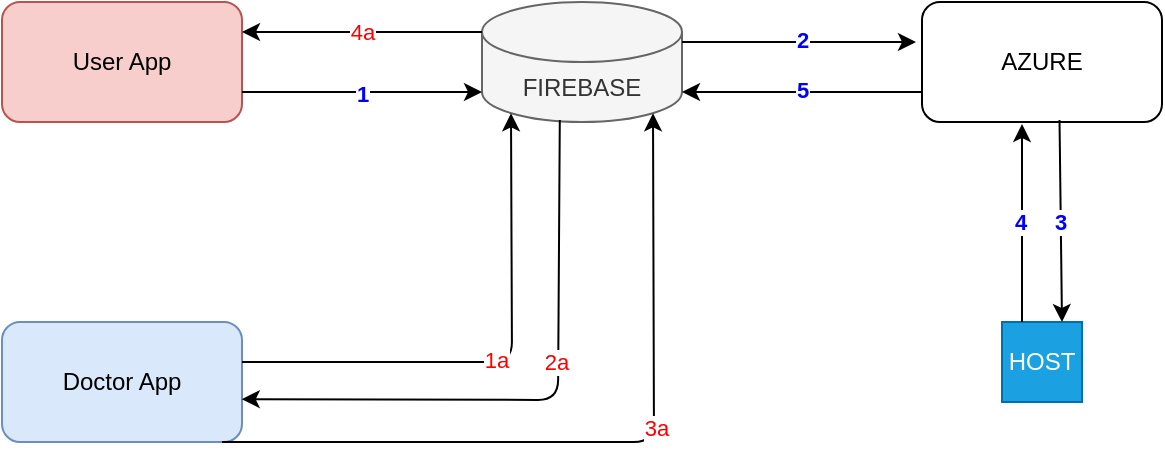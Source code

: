 <mxfile version="14.0.1" type="github">
  <diagram name="Page-1" id="74e2e168-ea6b-b213-b513-2b3c1d86103e">
    <mxGraphModel dx="691" dy="328" grid="1" gridSize="10" guides="1" tooltips="1" connect="1" arrows="1" fold="1" page="1" pageScale="1" pageWidth="1100" pageHeight="850" background="#ffffff" math="0" shadow="0">
      <root>
        <mxCell id="0" />
        <mxCell id="1" parent="0" />
        <mxCell id="FW9I8L5LxnXVMnfKkHWp-1" value="User App" style="rounded=1;whiteSpace=wrap;html=1;fillColor=#f8cecc;strokeColor=#b85450;" vertex="1" parent="1">
          <mxGeometry x="80" y="140" width="120" height="60" as="geometry" />
        </mxCell>
        <mxCell id="FW9I8L5LxnXVMnfKkHWp-2" value="FIREBASE" style="shape=cylinder3;whiteSpace=wrap;html=1;boundedLbl=1;backgroundOutline=1;size=15;fillColor=#f5f5f5;strokeColor=#666666;fontColor=#333333;" vertex="1" parent="1">
          <mxGeometry x="320" y="140" width="100" height="60" as="geometry" />
        </mxCell>
        <mxCell id="FW9I8L5LxnXVMnfKkHWp-3" value="AZURE" style="rounded=1;whiteSpace=wrap;html=1;" vertex="1" parent="1">
          <mxGeometry x="540" y="140" width="120" height="60" as="geometry" />
        </mxCell>
        <mxCell id="FW9I8L5LxnXVMnfKkHWp-4" value="HOST" style="whiteSpace=wrap;html=1;aspect=fixed;fillColor=#1ba1e2;strokeColor=#006EAF;fontColor=#ffffff;" vertex="1" parent="1">
          <mxGeometry x="580" y="300" width="40" height="40" as="geometry" />
        </mxCell>
        <mxCell id="FW9I8L5LxnXVMnfKkHWp-5" value="Doctor App" style="rounded=1;whiteSpace=wrap;html=1;fillColor=#dae8fc;strokeColor=#6c8ebf;" vertex="1" parent="1">
          <mxGeometry x="80" y="300" width="120" height="60" as="geometry" />
        </mxCell>
        <mxCell id="FW9I8L5LxnXVMnfKkHWp-6" value="" style="endArrow=classic;html=1;exitX=1;exitY=0.75;exitDx=0;exitDy=0;entryX=0;entryY=1;entryDx=0;entryDy=-15;entryPerimeter=0;" edge="1" parent="1" source="FW9I8L5LxnXVMnfKkHWp-1" target="FW9I8L5LxnXVMnfKkHWp-2">
          <mxGeometry width="50" height="50" relative="1" as="geometry">
            <mxPoint x="200" y="160" as="sourcePoint" />
            <mxPoint x="320" y="160" as="targetPoint" />
          </mxGeometry>
        </mxCell>
        <mxCell id="FW9I8L5LxnXVMnfKkHWp-15" value="1" style="edgeLabel;html=1;align=center;verticalAlign=middle;resizable=0;points=[];fontStyle=1;fontColor=#0000FF;" vertex="1" connectable="0" parent="FW9I8L5LxnXVMnfKkHWp-6">
          <mxGeometry x="-0.176" y="-1" relative="1" as="geometry">
            <mxPoint x="10.29" as="offset" />
          </mxGeometry>
        </mxCell>
        <mxCell id="FW9I8L5LxnXVMnfKkHWp-7" value="" style="endArrow=classic;html=1;" edge="1" parent="1">
          <mxGeometry width="50" height="50" relative="1" as="geometry">
            <mxPoint x="420" y="160" as="sourcePoint" />
            <mxPoint x="537" y="160" as="targetPoint" />
          </mxGeometry>
        </mxCell>
        <mxCell id="FW9I8L5LxnXVMnfKkHWp-16" value="2" style="edgeLabel;html=1;align=center;verticalAlign=middle;resizable=0;points=[];fontStyle=1;fontColor=#0000FF;" vertex="1" connectable="0" parent="FW9I8L5LxnXVMnfKkHWp-7">
          <mxGeometry x="-0.145" y="1" relative="1" as="geometry">
            <mxPoint x="9.71" as="offset" />
          </mxGeometry>
        </mxCell>
        <mxCell id="FW9I8L5LxnXVMnfKkHWp-8" value="" style="endArrow=classic;html=1;entryX=0.75;entryY=0;entryDx=0;entryDy=0;exitX=0.573;exitY=0.984;exitDx=0;exitDy=0;exitPerimeter=0;" edge="1" parent="1" source="FW9I8L5LxnXVMnfKkHWp-3" target="FW9I8L5LxnXVMnfKkHWp-4">
          <mxGeometry width="50" height="50" relative="1" as="geometry">
            <mxPoint x="615" y="203" as="sourcePoint" />
            <mxPoint x="570" y="270" as="targetPoint" />
          </mxGeometry>
        </mxCell>
        <mxCell id="FW9I8L5LxnXVMnfKkHWp-17" value="3" style="edgeLabel;html=1;align=center;verticalAlign=middle;resizable=0;points=[];fontStyle=1;fontColor=#0000FF;" vertex="1" connectable="0" parent="FW9I8L5LxnXVMnfKkHWp-8">
          <mxGeometry x="-0.214" relative="1" as="geometry">
            <mxPoint y="11.53" as="offset" />
          </mxGeometry>
        </mxCell>
        <mxCell id="FW9I8L5LxnXVMnfKkHWp-9" value="" style="endArrow=classic;html=1;exitX=0.25;exitY=0;exitDx=0;exitDy=0;" edge="1" parent="1" source="FW9I8L5LxnXVMnfKkHWp-4">
          <mxGeometry width="50" height="50" relative="1" as="geometry">
            <mxPoint x="520" y="320" as="sourcePoint" />
            <mxPoint x="590" y="201" as="targetPoint" />
          </mxGeometry>
        </mxCell>
        <mxCell id="FW9I8L5LxnXVMnfKkHWp-18" value="4" style="edgeLabel;html=1;align=center;verticalAlign=middle;resizable=0;points=[];fontStyle=1;fontColor=#0000FF;" vertex="1" connectable="0" parent="FW9I8L5LxnXVMnfKkHWp-9">
          <mxGeometry x="0.18" y="1" relative="1" as="geometry">
            <mxPoint y="8.29" as="offset" />
          </mxGeometry>
        </mxCell>
        <mxCell id="FW9I8L5LxnXVMnfKkHWp-10" value="" style="endArrow=classic;html=1;entryX=0.145;entryY=1;entryDx=0;entryDy=-4.35;entryPerimeter=0;" edge="1" parent="1" target="FW9I8L5LxnXVMnfKkHWp-2">
          <mxGeometry width="50" height="50" relative="1" as="geometry">
            <mxPoint x="200" y="320" as="sourcePoint" />
            <mxPoint x="250" y="270" as="targetPoint" />
            <Array as="points">
              <mxPoint x="335" y="320" />
            </Array>
          </mxGeometry>
        </mxCell>
        <mxCell id="FW9I8L5LxnXVMnfKkHWp-20" value="1a" style="edgeLabel;html=1;align=center;verticalAlign=middle;resizable=0;points=[];fontColor=#FF0000;" vertex="1" connectable="0" parent="FW9I8L5LxnXVMnfKkHWp-10">
          <mxGeometry x="-0.024" y="1" relative="1" as="geometry">
            <mxPoint as="offset" />
          </mxGeometry>
        </mxCell>
        <mxCell id="FW9I8L5LxnXVMnfKkHWp-11" value="" style="endArrow=classic;html=1;entryX=0.999;entryY=0.643;entryDx=0;entryDy=0;entryPerimeter=0;exitX=0.389;exitY=0.984;exitDx=0;exitDy=0;exitPerimeter=0;" edge="1" parent="1" source="FW9I8L5LxnXVMnfKkHWp-2" target="FW9I8L5LxnXVMnfKkHWp-5">
          <mxGeometry width="50" height="50" relative="1" as="geometry">
            <mxPoint x="358" y="204" as="sourcePoint" />
            <mxPoint x="570" y="270" as="targetPoint" />
            <Array as="points">
              <mxPoint x="358" y="339" />
            </Array>
          </mxGeometry>
        </mxCell>
        <mxCell id="FW9I8L5LxnXVMnfKkHWp-21" value="2a" style="edgeLabel;html=1;align=center;verticalAlign=middle;resizable=0;points=[];fontColor=#FF0000;" vertex="1" connectable="0" parent="FW9I8L5LxnXVMnfKkHWp-11">
          <mxGeometry x="-0.151" y="-1" relative="1" as="geometry">
            <mxPoint y="-5.32" as="offset" />
          </mxGeometry>
        </mxCell>
        <mxCell id="FW9I8L5LxnXVMnfKkHWp-12" value="" style="endArrow=classic;html=1;exitX=0;exitY=0.75;exitDx=0;exitDy=0;entryX=1;entryY=1;entryDx=0;entryDy=-15;entryPerimeter=0;" edge="1" parent="1" source="FW9I8L5LxnXVMnfKkHWp-3" target="FW9I8L5LxnXVMnfKkHWp-2">
          <mxGeometry width="50" height="50" relative="1" as="geometry">
            <mxPoint x="520" y="320" as="sourcePoint" />
            <mxPoint x="570" y="270" as="targetPoint" />
          </mxGeometry>
        </mxCell>
        <mxCell id="FW9I8L5LxnXVMnfKkHWp-19" value="5" style="edgeLabel;html=1;align=center;verticalAlign=middle;resizable=0;points=[];fontStyle=1;fontColor=#0000FF;" vertex="1" connectable="0" parent="FW9I8L5LxnXVMnfKkHWp-12">
          <mxGeometry x="-0.11" y="-1" relative="1" as="geometry">
            <mxPoint x="-6.86" as="offset" />
          </mxGeometry>
        </mxCell>
        <mxCell id="FW9I8L5LxnXVMnfKkHWp-13" value="" style="endArrow=classic;html=1;entryX=0.855;entryY=1;entryDx=0;entryDy=-4.35;entryPerimeter=0;" edge="1" parent="1" target="FW9I8L5LxnXVMnfKkHWp-2">
          <mxGeometry width="50" height="50" relative="1" as="geometry">
            <mxPoint x="190" y="360" as="sourcePoint" />
            <mxPoint x="570" y="270" as="targetPoint" />
            <Array as="points">
              <mxPoint x="406" y="360" />
            </Array>
          </mxGeometry>
        </mxCell>
        <mxCell id="FW9I8L5LxnXVMnfKkHWp-22" value="3a" style="edgeLabel;html=1;align=center;verticalAlign=middle;resizable=0;points=[];fontColor=#FF0000;" vertex="1" connectable="0" parent="FW9I8L5LxnXVMnfKkHWp-13">
          <mxGeometry x="0.175" y="-1" relative="1" as="geometry">
            <mxPoint as="offset" />
          </mxGeometry>
        </mxCell>
        <mxCell id="FW9I8L5LxnXVMnfKkHWp-14" value="" style="endArrow=classic;html=1;entryX=1;entryY=0.25;entryDx=0;entryDy=0;exitX=0;exitY=0;exitDx=0;exitDy=15;exitPerimeter=0;" edge="1" parent="1" source="FW9I8L5LxnXVMnfKkHWp-2" target="FW9I8L5LxnXVMnfKkHWp-1">
          <mxGeometry width="50" height="50" relative="1" as="geometry">
            <mxPoint x="320" y="320" as="sourcePoint" />
            <mxPoint x="370" y="270" as="targetPoint" />
          </mxGeometry>
        </mxCell>
        <mxCell id="FW9I8L5LxnXVMnfKkHWp-23" value="4a" style="edgeLabel;html=1;align=center;verticalAlign=middle;resizable=0;points=[];fontColor=#FF0000;" vertex="1" connectable="0" parent="FW9I8L5LxnXVMnfKkHWp-14">
          <mxGeometry x="-0.234" relative="1" as="geometry">
            <mxPoint x="-14.29" as="offset" />
          </mxGeometry>
        </mxCell>
      </root>
    </mxGraphModel>
  </diagram>
</mxfile>
